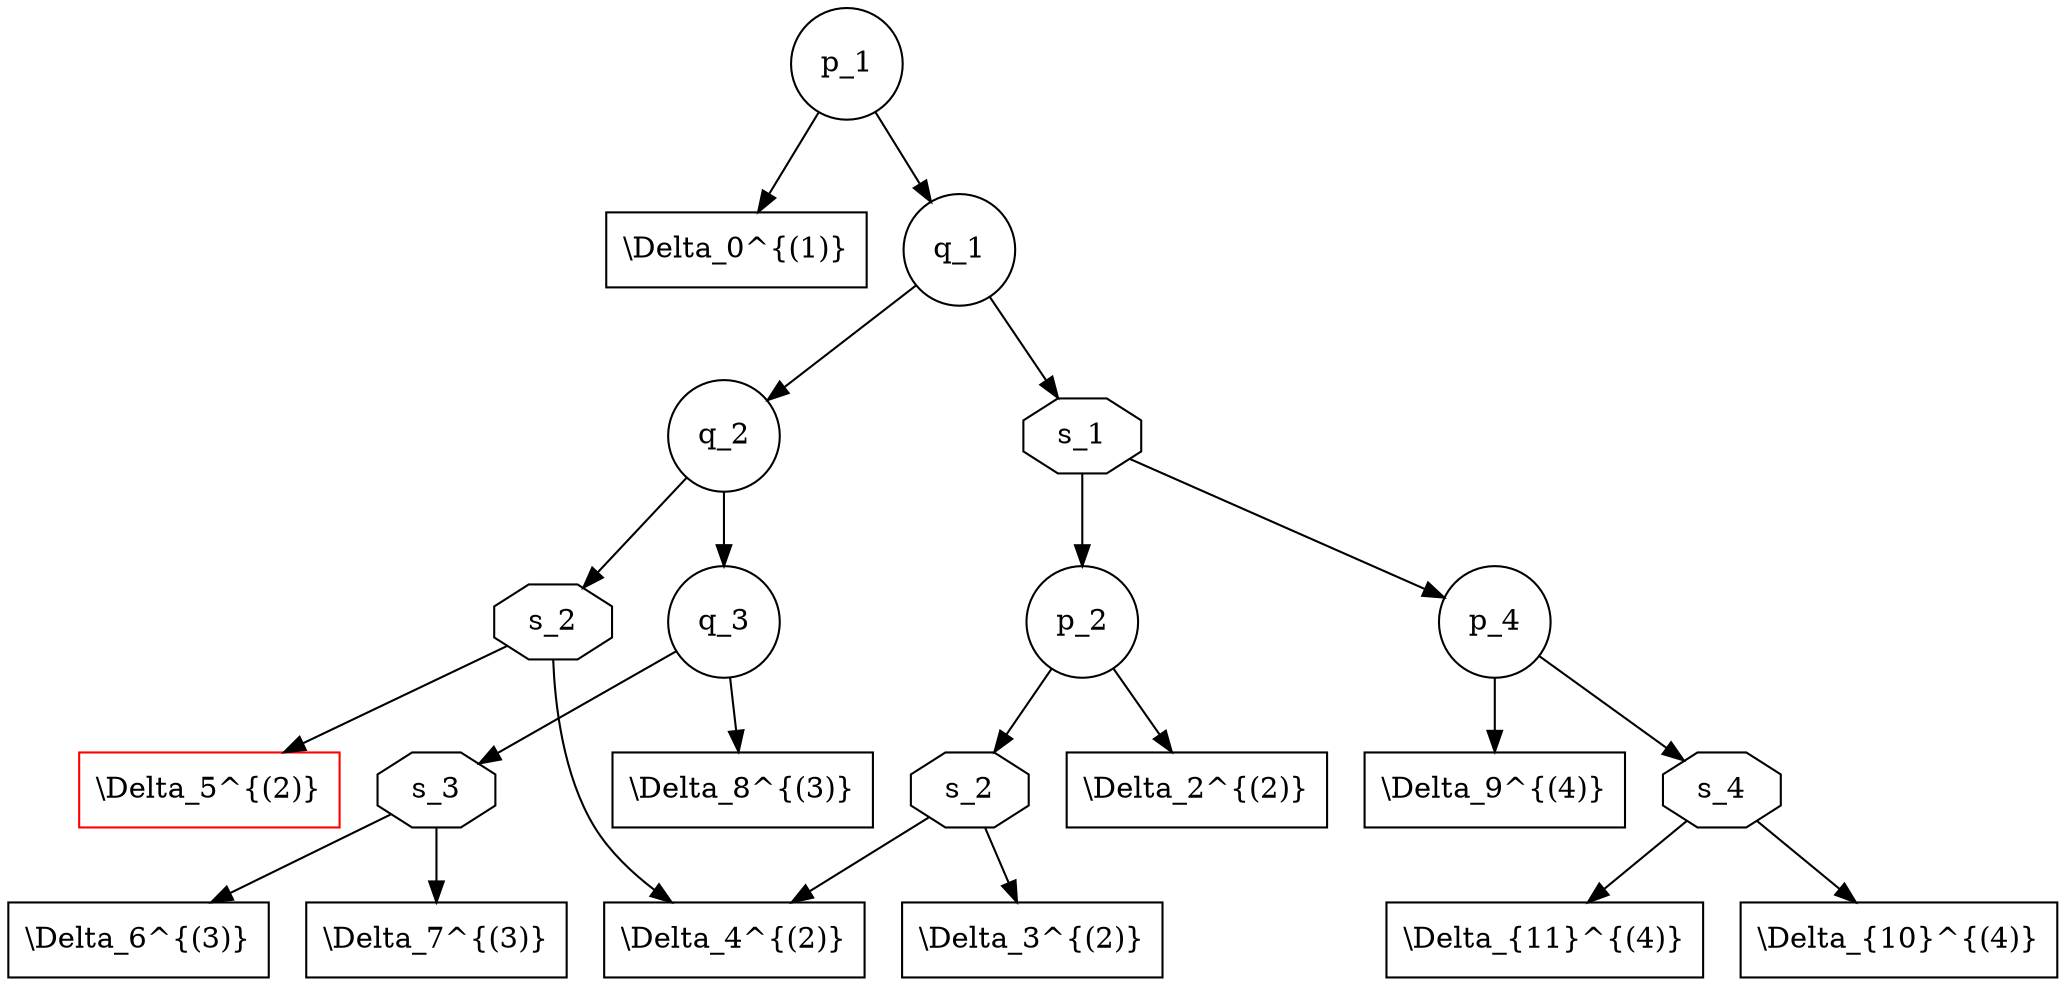 digraph ss3 {
    p1 [label="p_1"] [shape=circle];
    d0 [label="\\Delta_0^{(1)}"] [shape=box];
    q1 [label="q_1"] [shape=circle];
    p4 [label="p_4"] [shape=circle];
    d9 [label="\\Delta_9^{(4)}"] [shape=box];
    s4 [label="s_4"] [shape=octagon];
    p2 [label="p_2"] [shape=circle];
    q2 [label="q_2"] [shape=circle];
    s1 [label="s_1"] [shape=octagon];
    d2 [label="\\Delta_2^{(2)}"] [shape=box];
    s21 [label="s_2"] [shape=octagon];
    s22 [label="s_2"] [shape=octagon];
    q3 [label="q_3"] [shape=circle];
    s3 [label="s_3"] [shape=octagon];
    d3 [label="\\Delta_3^{(2)}"] [shape=box];
    d5 [label="\\Delta_5^{(2)}"] [shape=box] [color=red];
    d4 [label="\\Delta_4^{(2)}"] [shape=box];
    d6 [label="\\Delta_6^{(3)}"] [shape=box];
    d7 [label="\\Delta_7^{(3)}"] [shape=box];
    d8 [label="\\Delta_8^{(3)}"] [shape=box];
    d11 [label="\\Delta_{11}^{(4)}"] [shape=box];
    d10 [label="\\Delta_{10}^{(4)}"] [shape=box];

    p1 -> d0
    p1 -> q1 -> q2 -> q3 -> d8
    q1 -> s1 -> p4 -> d9
    p4 -> s4 -> d10
    s4 -> d11
    s1 -> p2 -> d2
    p2 -> s21 -> d3
    s21 -> d4
    q2 -> s22
    q3 -> s3
    s3 -> d6
    s3 -> d7
    s22 -> d5
    s22 -> d4
}

